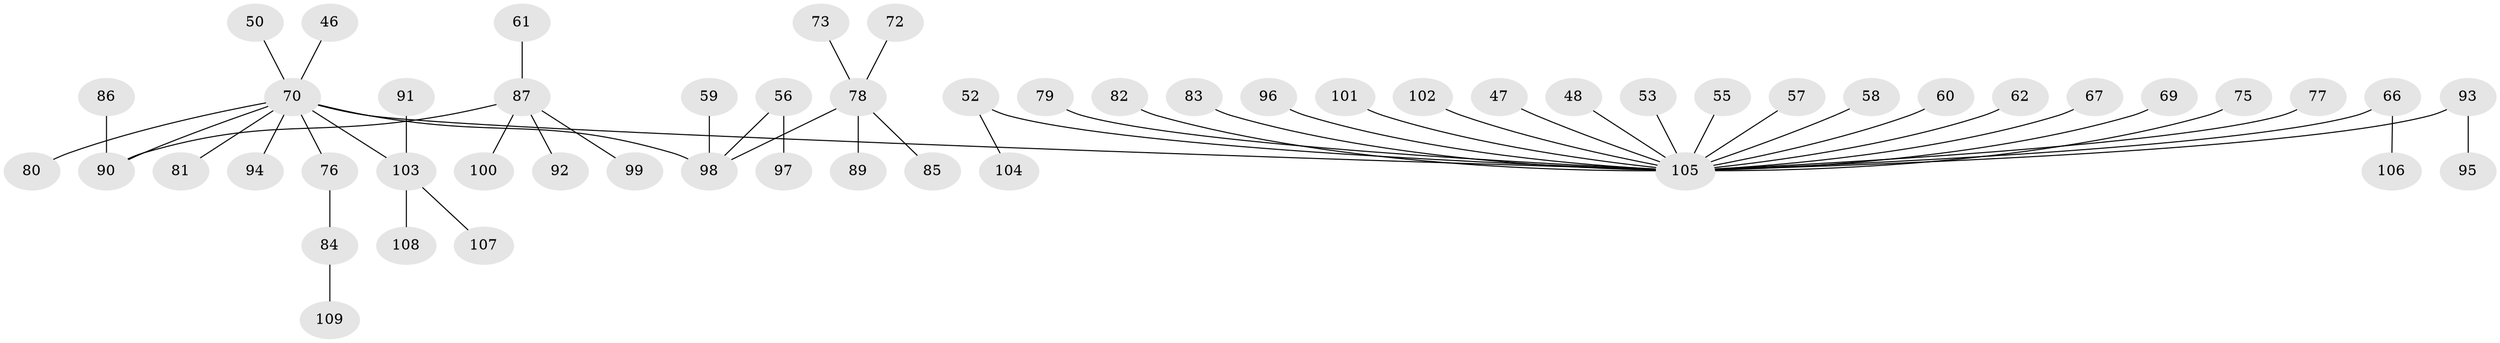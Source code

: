 // original degree distribution, {9: 0.009174311926605505, 5: 0.045871559633027525, 6: 0.009174311926605505, 4: 0.09174311926605505, 2: 0.22018348623853212, 7: 0.009174311926605505, 3: 0.06422018348623854, 1: 0.5504587155963303}
// Generated by graph-tools (version 1.1) at 2025/53/03/09/25 04:53:56]
// undirected, 54 vertices, 53 edges
graph export_dot {
graph [start="1"]
  node [color=gray90,style=filled];
  46;
  47;
  48;
  50;
  52;
  53;
  55;
  56;
  57;
  58;
  59;
  60;
  61;
  62;
  66;
  67;
  69;
  70 [super="+17+64+30+43"];
  72;
  73;
  75;
  76;
  77;
  78 [super="+51"];
  79;
  80;
  81;
  82;
  83;
  84;
  85;
  86;
  87 [super="+71"];
  89;
  90 [super="+35+42"];
  91;
  92;
  93 [super="+63"];
  94;
  95;
  96;
  97;
  98 [super="+16"];
  99;
  100;
  101;
  102;
  103 [super="+54"];
  104;
  105 [super="+32+49+74+33+68+38+88+44"];
  106;
  107;
  108;
  109;
  46 -- 70;
  47 -- 105;
  48 -- 105;
  50 -- 70;
  52 -- 104;
  52 -- 105;
  53 -- 105;
  55 -- 105;
  56 -- 97;
  56 -- 98;
  57 -- 105;
  58 -- 105;
  59 -- 98;
  60 -- 105;
  61 -- 87;
  62 -- 105;
  66 -- 106;
  66 -- 105;
  67 -- 105;
  69 -- 105;
  70 -- 76;
  70 -- 94;
  70 -- 103;
  70 -- 98;
  70 -- 80;
  70 -- 81;
  70 -- 90;
  70 -- 105;
  72 -- 78;
  73 -- 78;
  75 -- 105;
  76 -- 84;
  77 -- 105;
  78 -- 89;
  78 -- 85;
  78 -- 98;
  79 -- 105;
  82 -- 105;
  83 -- 105;
  84 -- 109;
  86 -- 90;
  87 -- 99;
  87 -- 100;
  87 -- 92;
  87 -- 90;
  91 -- 103;
  93 -- 95;
  93 -- 105;
  96 -- 105;
  101 -- 105;
  102 -- 105;
  103 -- 107;
  103 -- 108;
}
